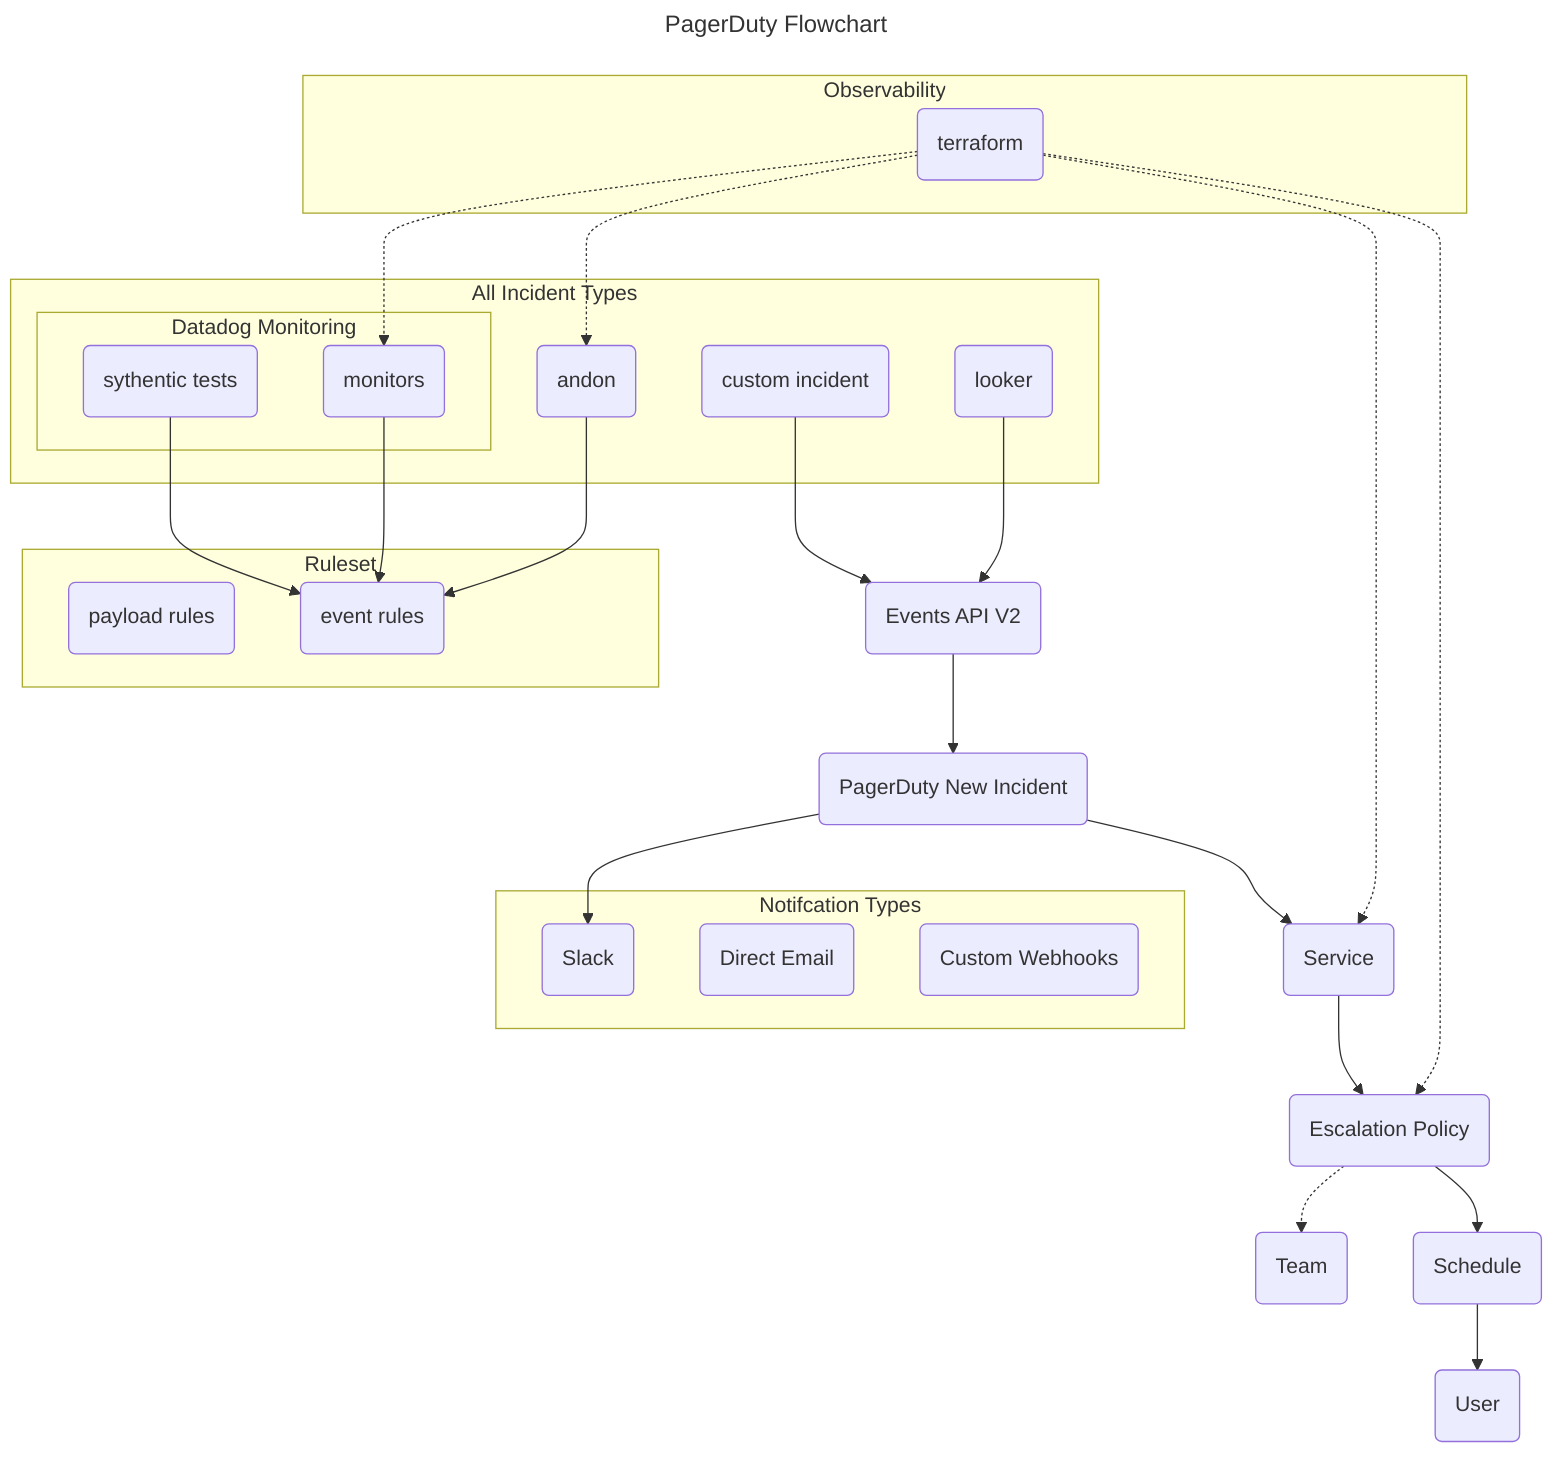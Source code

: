 ---
title: PagerDuty Flowchart
---
flowchart TD

subgraph Observability
    A(terraform)
end

subgraph All Incident Types
    subgraph Datadog Monitoring
        B(sythentic tests)
        A(terraform)-.->C(monitors)
    end
    D(andon)
    A(terraform)-.->D(andon)
    E(custom incident)
    F(looker)
end

E(custom incident)-->G(Events API V2)
F(looker)-->G(Events API 2)

G(Events API V2)-->H(PagerDuty New Incident)-->M(Slack)
H(PagerDuty New Incident)-->N(Service)
N(Service)-->O(Escalation Policy)
O(Escalation Policy)-.->P(Team)
O(Escalation Policy)-->Q(Schedule)
Q(Schedule)-->R(User)
A(terraform)-.->N(Service)
A(terraform)-.->O(Escalation Policy)

subgraph Ruleset
    I(payload rules)
    B(sythentic tests)-->J(event rules)
    C(monitors)-->J(event rules)
    D(andon)-->J(event rules)
end

subgraph Notifcation Types
    K(Direct Email)
    L(Custom Webhooks)
    M(Slack)
end

%% style A fill:#f9f,stroke:#333,stroke-width:4px
%% style Observability font-weight:bold